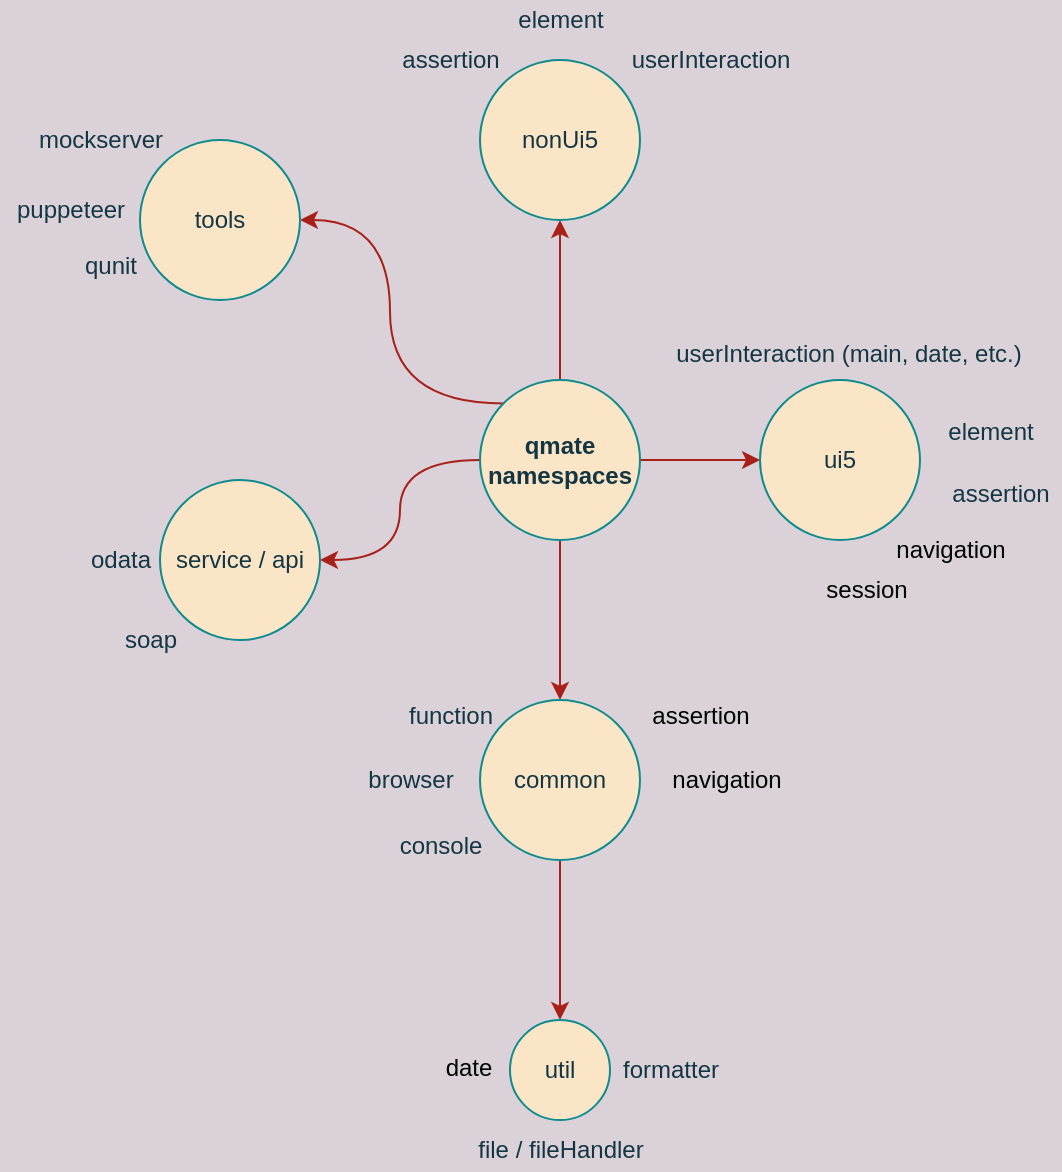 <mxfile>
    <diagram id="JSFB8S6SOebOoloYSi39" name="Structure">
        <mxGraphModel dx="1409" dy="917" grid="0" gridSize="10" guides="1" tooltips="1" connect="1" arrows="1" fold="1" page="1" pageScale="1" pageWidth="850" pageHeight="1100" background="#DAD2D8" math="0" shadow="0">
            <root>
                <mxCell id="0"/>
                <mxCell id="1" parent="0"/>
                <mxCell id="11" value="" style="edgeStyle=orthogonalEdgeStyle;orthogonalLoop=1;jettySize=auto;html=1;labelBackgroundColor=#DAD2D8;strokeColor=#A8201A;fontColor=#143642;curved=1;" parent="1" source="2" target="10" edge="1">
                    <mxGeometry relative="1" as="geometry"/>
                </mxCell>
                <mxCell id="14" value="" style="edgeStyle=orthogonalEdgeStyle;orthogonalLoop=1;jettySize=auto;html=1;labelBackgroundColor=#DAD2D8;strokeColor=#A8201A;fontColor=#143642;curved=1;" parent="1" source="2" target="13" edge="1">
                    <mxGeometry relative="1" as="geometry"/>
                </mxCell>
                <mxCell id="16" value="" style="edgeStyle=orthogonalEdgeStyle;orthogonalLoop=1;jettySize=auto;html=1;labelBackgroundColor=#DAD2D8;strokeColor=#A8201A;fontColor=#143642;curved=1;" parent="1" source="2" target="15" edge="1">
                    <mxGeometry relative="1" as="geometry"/>
                </mxCell>
                <mxCell id="28" value="" style="edgeStyle=orthogonalEdgeStyle;orthogonalLoop=1;jettySize=auto;html=1;labelBackgroundColor=#DAD2D8;strokeColor=#A8201A;fontColor=#143642;curved=1;" parent="1" source="2" target="27" edge="1">
                    <mxGeometry relative="1" as="geometry"/>
                </mxCell>
                <mxCell id="50" style="edgeStyle=orthogonalEdgeStyle;orthogonalLoop=1;jettySize=auto;html=1;exitX=0;exitY=0;exitDx=0;exitDy=0;entryX=1;entryY=0.5;entryDx=0;entryDy=0;labelBackgroundColor=#DAD2D8;strokeColor=#A8201A;fontColor=#143642;curved=1;" parent="1" source="2" target="47" edge="1">
                    <mxGeometry relative="1" as="geometry"/>
                </mxCell>
                <mxCell id="2" value="qmate&lt;br&gt;namespaces" style="ellipse;whiteSpace=wrap;html=1;aspect=fixed;fillColor=#FAE5C7;strokeColor=#0F8B8D;fontColor=#143642;fontStyle=1" parent="1" vertex="1">
                    <mxGeometry x="370" y="340" width="80" height="80" as="geometry"/>
                </mxCell>
                <mxCell id="10" value="ui5" style="ellipse;whiteSpace=wrap;html=1;aspect=fixed;fillColor=#FAE5C7;strokeColor=#0F8B8D;fontColor=#143642;" parent="1" vertex="1">
                    <mxGeometry x="510" y="340" width="80" height="80" as="geometry"/>
                </mxCell>
                <mxCell id="13" value="nonUi5" style="ellipse;whiteSpace=wrap;html=1;aspect=fixed;fillColor=#FAE5C7;strokeColor=#0F8B8D;fontColor=#143642;" parent="1" vertex="1">
                    <mxGeometry x="370" y="180" width="80" height="80" as="geometry"/>
                </mxCell>
                <mxCell id="32" value="" style="edgeStyle=orthogonalEdgeStyle;orthogonalLoop=1;jettySize=auto;html=1;labelBackgroundColor=#DAD2D8;strokeColor=#A8201A;fontColor=#143642;curved=1;" parent="1" source="15" target="31" edge="1">
                    <mxGeometry relative="1" as="geometry"/>
                </mxCell>
                <mxCell id="15" value="common" style="ellipse;whiteSpace=wrap;html=1;aspect=fixed;fillColor=#FAE5C7;strokeColor=#0F8B8D;fontColor=#143642;" parent="1" vertex="1">
                    <mxGeometry x="370" y="500" width="80" height="80" as="geometry"/>
                </mxCell>
                <mxCell id="19" value="assertion" style="text;html=1;align=center;verticalAlign=middle;resizable=0;points=[];autosize=1;strokeColor=none;fontColor=#143642;" parent="1" vertex="1">
                    <mxGeometry x="600" y="387" width="60" height="20" as="geometry"/>
                </mxCell>
                <mxCell id="21" value="element" style="text;html=1;align=center;verticalAlign=middle;resizable=0;points=[];autosize=1;strokeColor=none;fontColor=#143642;" parent="1" vertex="1">
                    <mxGeometry x="598" y="357" width="53" height="17" as="geometry"/>
                </mxCell>
                <mxCell id="22" value="element" style="text;html=1;align=center;verticalAlign=middle;resizable=0;points=[];autosize=1;strokeColor=none;fontColor=#143642;" parent="1" vertex="1">
                    <mxGeometry x="380" y="150" width="60" height="20" as="geometry"/>
                </mxCell>
                <mxCell id="23" value="assertion" style="text;html=1;align=center;verticalAlign=middle;resizable=0;points=[];autosize=1;strokeColor=none;fontColor=#143642;" parent="1" vertex="1">
                    <mxGeometry x="325" y="170" width="60" height="20" as="geometry"/>
                </mxCell>
                <mxCell id="25" value="assertion" style="text;html=1;align=center;verticalAlign=middle;resizable=0;points=[];autosize=1;strokeColor=none;fontColor=#000000;" parent="1" vertex="1">
                    <mxGeometry x="450" y="498" width="60" height="20" as="geometry"/>
                </mxCell>
                <mxCell id="27" value="service / api" style="ellipse;whiteSpace=wrap;html=1;aspect=fixed;fillColor=#FAE5C7;strokeColor=#0F8B8D;fontColor=#143642;" parent="1" vertex="1">
                    <mxGeometry x="210" y="390" width="80" height="80" as="geometry"/>
                </mxCell>
                <mxCell id="29" value="odata" style="text;html=1;align=center;verticalAlign=middle;resizable=0;points=[];autosize=1;strokeColor=none;fontColor=#143642;" parent="1" vertex="1">
                    <mxGeometry x="165" y="420" width="50" height="20" as="geometry"/>
                </mxCell>
                <mxCell id="30" value="soap" style="text;html=1;align=center;verticalAlign=middle;resizable=0;points=[];autosize=1;strokeColor=none;fontColor=#143642;" parent="1" vertex="1">
                    <mxGeometry x="185" y="460" width="40" height="20" as="geometry"/>
                </mxCell>
                <mxCell id="31" value="util" style="ellipse;whiteSpace=wrap;html=1;aspect=fixed;fillColor=#FAE5C7;strokeColor=#0F8B8D;fontColor=#143642;" parent="1" vertex="1">
                    <mxGeometry x="385" y="660" width="50" height="50" as="geometry"/>
                </mxCell>
                <mxCell id="33" value="formatter" style="text;html=1;align=center;verticalAlign=middle;resizable=0;points=[];autosize=1;strokeColor=none;fontColor=#143642;" parent="1" vertex="1">
                    <mxGeometry x="435" y="675" width="60" height="20" as="geometry"/>
                </mxCell>
                <mxCell id="34" value="navigation" style="text;html=1;align=center;verticalAlign=middle;resizable=0;points=[];autosize=1;strokeColor=none;fontColor=#000000;" parent="1" vertex="1">
                    <mxGeometry x="458" y="530" width="70" height="20" as="geometry"/>
                </mxCell>
                <mxCell id="35" value="session" style="text;html=1;align=center;verticalAlign=middle;resizable=0;points=[];autosize=1;strokeColor=none;fontColor=#000000;" parent="1" vertex="1">
                    <mxGeometry x="533" y="435" width="60" height="20" as="geometry"/>
                </mxCell>
                <mxCell id="36" value="userInteraction (main, date, etc.)" style="text;html=1;align=center;verticalAlign=middle;resizable=0;points=[];autosize=1;strokeColor=none;fontColor=#143642;" parent="1" vertex="1">
                    <mxGeometry x="462" y="318" width="183" height="17" as="geometry"/>
                </mxCell>
                <mxCell id="37" value="userInteraction" style="text;html=1;align=center;verticalAlign=middle;resizable=0;points=[];autosize=1;strokeColor=none;fontColor=#143642;" parent="1" vertex="1">
                    <mxGeometry x="440" y="170" width="90" height="20" as="geometry"/>
                </mxCell>
                <mxCell id="40" value="browser" style="text;html=1;align=center;verticalAlign=middle;resizable=0;points=[];autosize=1;strokeColor=none;fontColor=#143642;" parent="1" vertex="1">
                    <mxGeometry x="305" y="530" width="60" height="20" as="geometry"/>
                </mxCell>
                <mxCell id="41" value="console" style="text;html=1;align=center;verticalAlign=middle;resizable=0;points=[];autosize=1;strokeColor=none;fontColor=#143642;" parent="1" vertex="1">
                    <mxGeometry x="320" y="563" width="60" height="20" as="geometry"/>
                </mxCell>
                <mxCell id="42" value="file / fileHandler" style="text;html=1;align=center;verticalAlign=middle;resizable=0;points=[];autosize=1;strokeColor=none;fontColor=#143642;" parent="1" vertex="1">
                    <mxGeometry x="360" y="715" width="100" height="20" as="geometry"/>
                </mxCell>
                <mxCell id="43" value="function" style="text;html=1;align=center;verticalAlign=middle;resizable=0;points=[];autosize=1;strokeColor=none;fontColor=#143642;" parent="1" vertex="1">
                    <mxGeometry x="325" y="498" width="60" height="20" as="geometry"/>
                </mxCell>
                <mxCell id="44" value="mockserver" style="text;html=1;align=center;verticalAlign=middle;resizable=0;points=[];autosize=1;strokeColor=none;fontColor=#143642;" parent="1" vertex="1">
                    <mxGeometry x="140" y="210" width="80" height="20" as="geometry"/>
                </mxCell>
                <mxCell id="47" value="tools" style="ellipse;whiteSpace=wrap;html=1;aspect=fixed;fillColor=#FAE5C7;strokeColor=#0F8B8D;fontColor=#143642;" parent="1" vertex="1">
                    <mxGeometry x="200" y="220" width="80" height="80" as="geometry"/>
                </mxCell>
                <mxCell id="48" value="puppeteer" style="text;html=1;align=center;verticalAlign=middle;resizable=0;points=[];autosize=1;strokeColor=none;fontColor=#143642;" parent="1" vertex="1">
                    <mxGeometry x="130" y="245" width="70" height="20" as="geometry"/>
                </mxCell>
                <mxCell id="49" value="qunit" style="text;html=1;align=center;verticalAlign=middle;resizable=0;points=[];autosize=1;strokeColor=none;fontColor=#143642;" parent="1" vertex="1">
                    <mxGeometry x="165" y="273" width="40" height="20" as="geometry"/>
                </mxCell>
                <mxCell id="51" value="&lt;font color=&quot;#000000&quot;&gt;date&lt;/font&gt;" style="text;html=1;align=center;verticalAlign=middle;resizable=0;points=[];autosize=1;strokeColor=none;" vertex="1" parent="1">
                    <mxGeometry x="347" y="675" width="33" height="17" as="geometry"/>
                </mxCell>
                <mxCell id="53" value="navigation" style="text;html=1;align=center;verticalAlign=middle;resizable=0;points=[];autosize=1;strokeColor=none;fontColor=#000000;" vertex="1" parent="1">
                    <mxGeometry x="570" y="415" width="70" height="20" as="geometry"/>
                </mxCell>
            </root>
        </mxGraphModel>
    </diagram>
</mxfile>